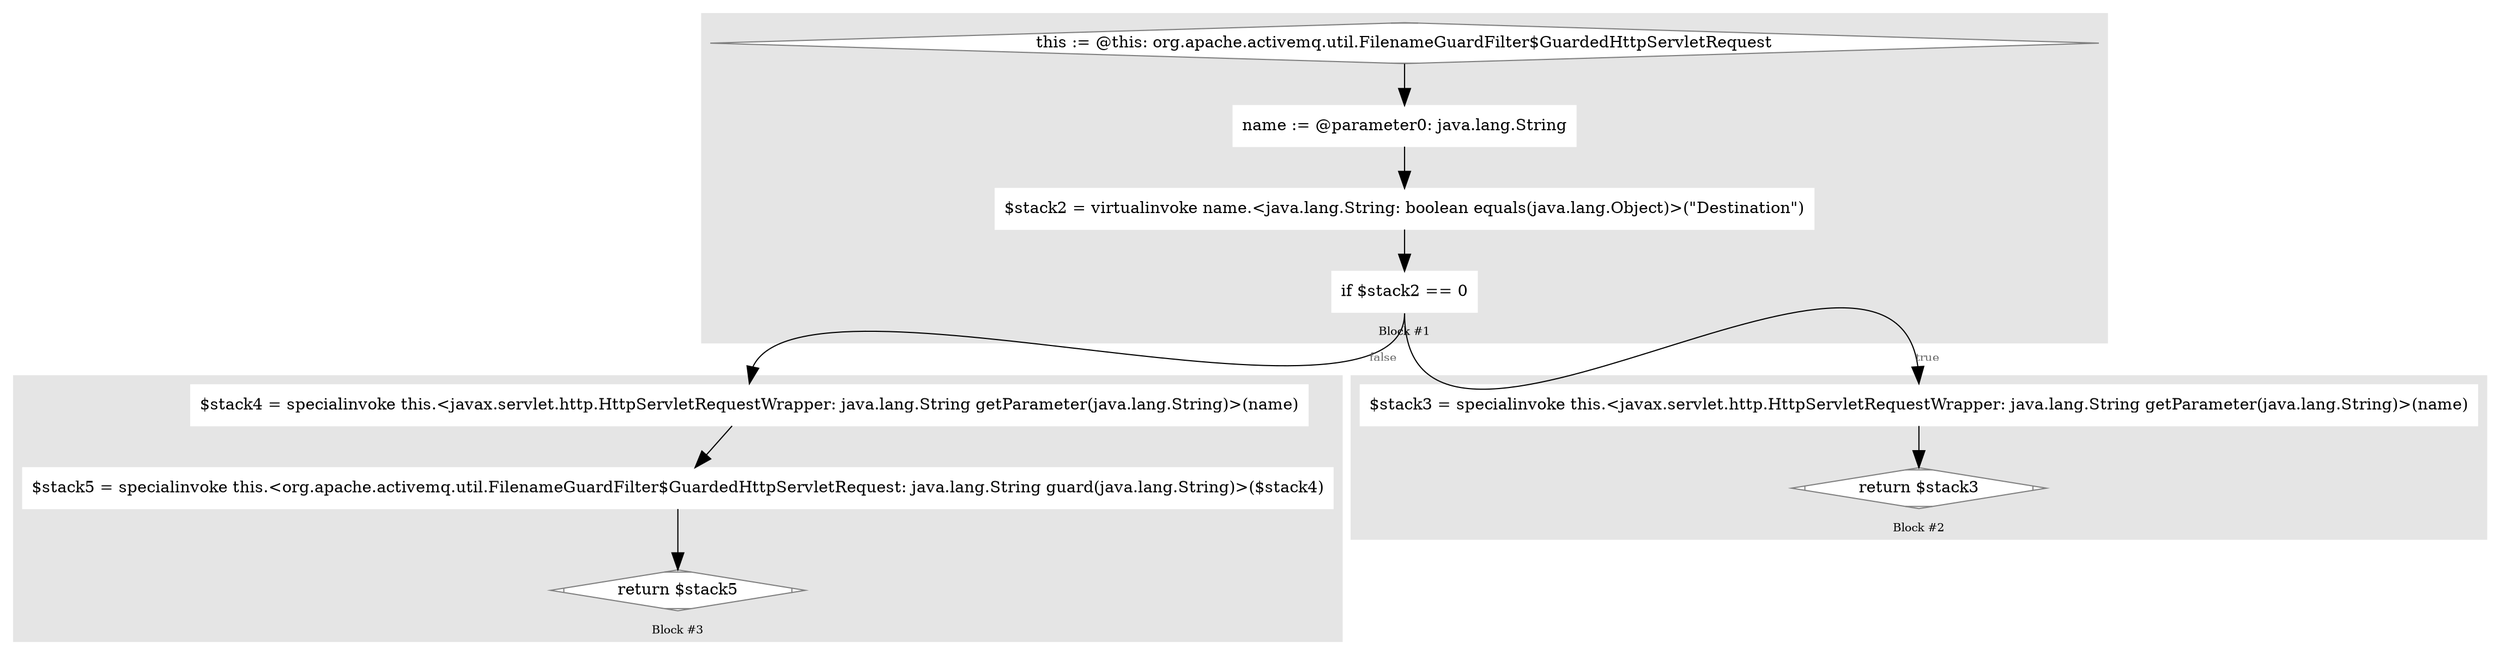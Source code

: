 digraph G {
	compound=true
	labelloc=b
	style=filled
	color=gray90
	node [shape=box,style=filled,color=white]
	edge [fontsize=10,arrowsize=1.5,fontcolor=grey40]
	fontsize=10

//  lines [72: 72] 
	subgraph cluster_1613095350 { 
		label = "Block #1"
		1084502906[label="this := @this: org.apache.activemq.util.FilenameGuardFilter$GuardedHttpServletRequest",shape=Mdiamond,color=grey50,fillcolor=white]
		587153993[label="name := @parameter0: java.lang.String"]
		1714078840[label="$stack2 = virtualinvoke name.&lt;java.lang.String: boolean equals(java.lang.Object)&gt;(&quot;Destination&quot;)"]
		823723302[label="if $stack2 == 0"]

		1084502906 -> 587153993 -> 1714078840 -> 823723302
	}
	823723302:s -> 1199262943:n[label="false"]
	823723302:s -> 580871917:n[label="true"]

//  lines [75: 75] 
	subgraph cluster_996796369 { 
		label = "Block #2"
		580871917[label="$stack3 = specialinvoke this.&lt;javax.servlet.http.HttpServletRequestWrapper: java.lang.String getParameter(java.lang.String)&gt;(name)"]
		2110756088[label="return $stack3",shape=Mdiamond,color=grey50,fillcolor=white]

		580871917 -> 2110756088
	}

//  lines [73: 73] 
	subgraph cluster_1527953000 { 
		label = "Block #3"
		1199262943[label="$stack4 = specialinvoke this.&lt;javax.servlet.http.HttpServletRequestWrapper: java.lang.String getParameter(java.lang.String)&gt;(name)"]
		2009221452[label="$stack5 = specialinvoke this.&lt;org.apache.activemq.util.FilenameGuardFilter$GuardedHttpServletRequest: java.lang.String guard(java.lang.String)&gt;($stack4)"]
		1051876890[label="return $stack5",shape=Mdiamond,color=grey50,fillcolor=white]

		1199262943 -> 2009221452 -> 1051876890
	}

}